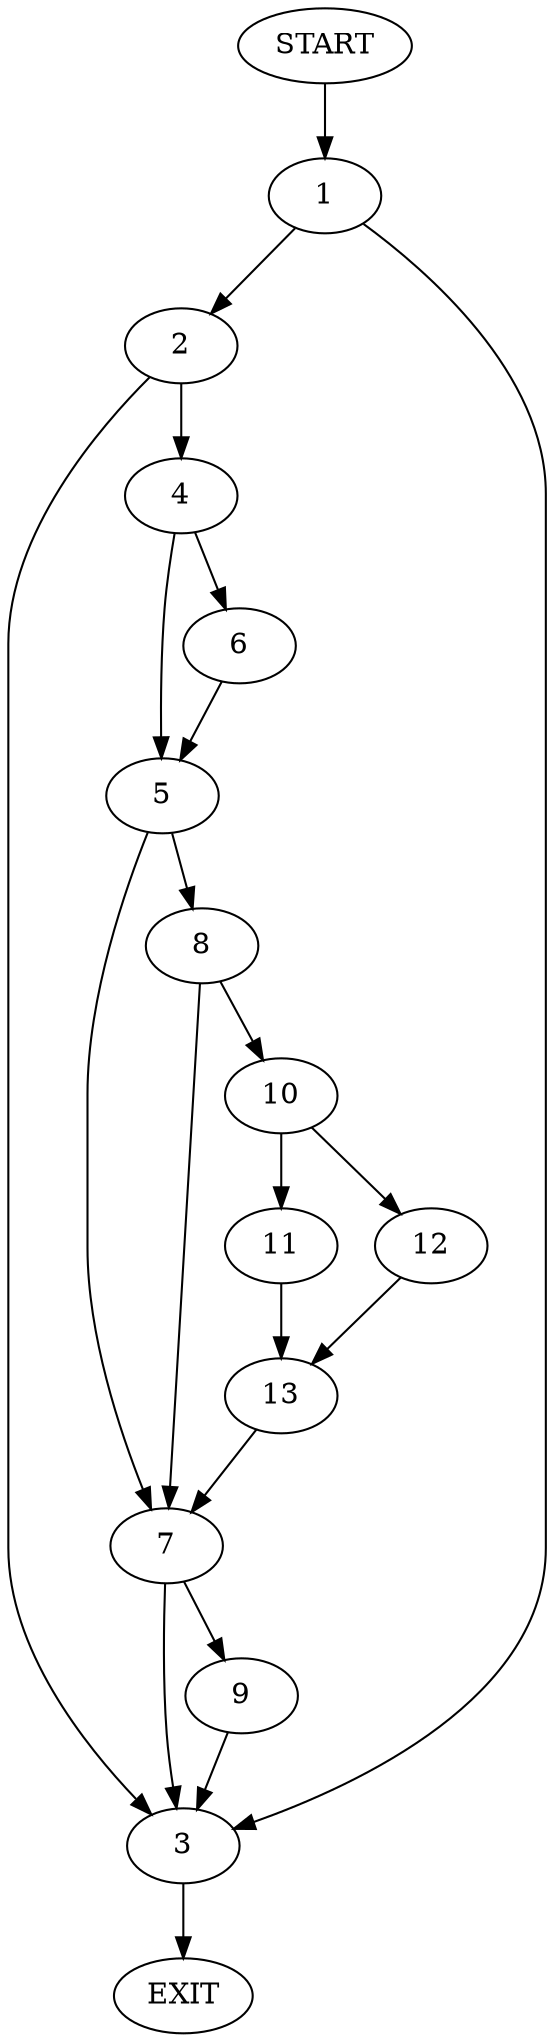 digraph {
0 [label="START"]
14 [label="EXIT"]
0 -> 1
1 -> 2
1 -> 3
2 -> 3
2 -> 4
3 -> 14
4 -> 5
4 -> 6
5 -> 7
5 -> 8
6 -> 5
7 -> 3
7 -> 9
8 -> 7
8 -> 10
10 -> 11
10 -> 12
12 -> 13
11 -> 13
13 -> 7
9 -> 3
}

